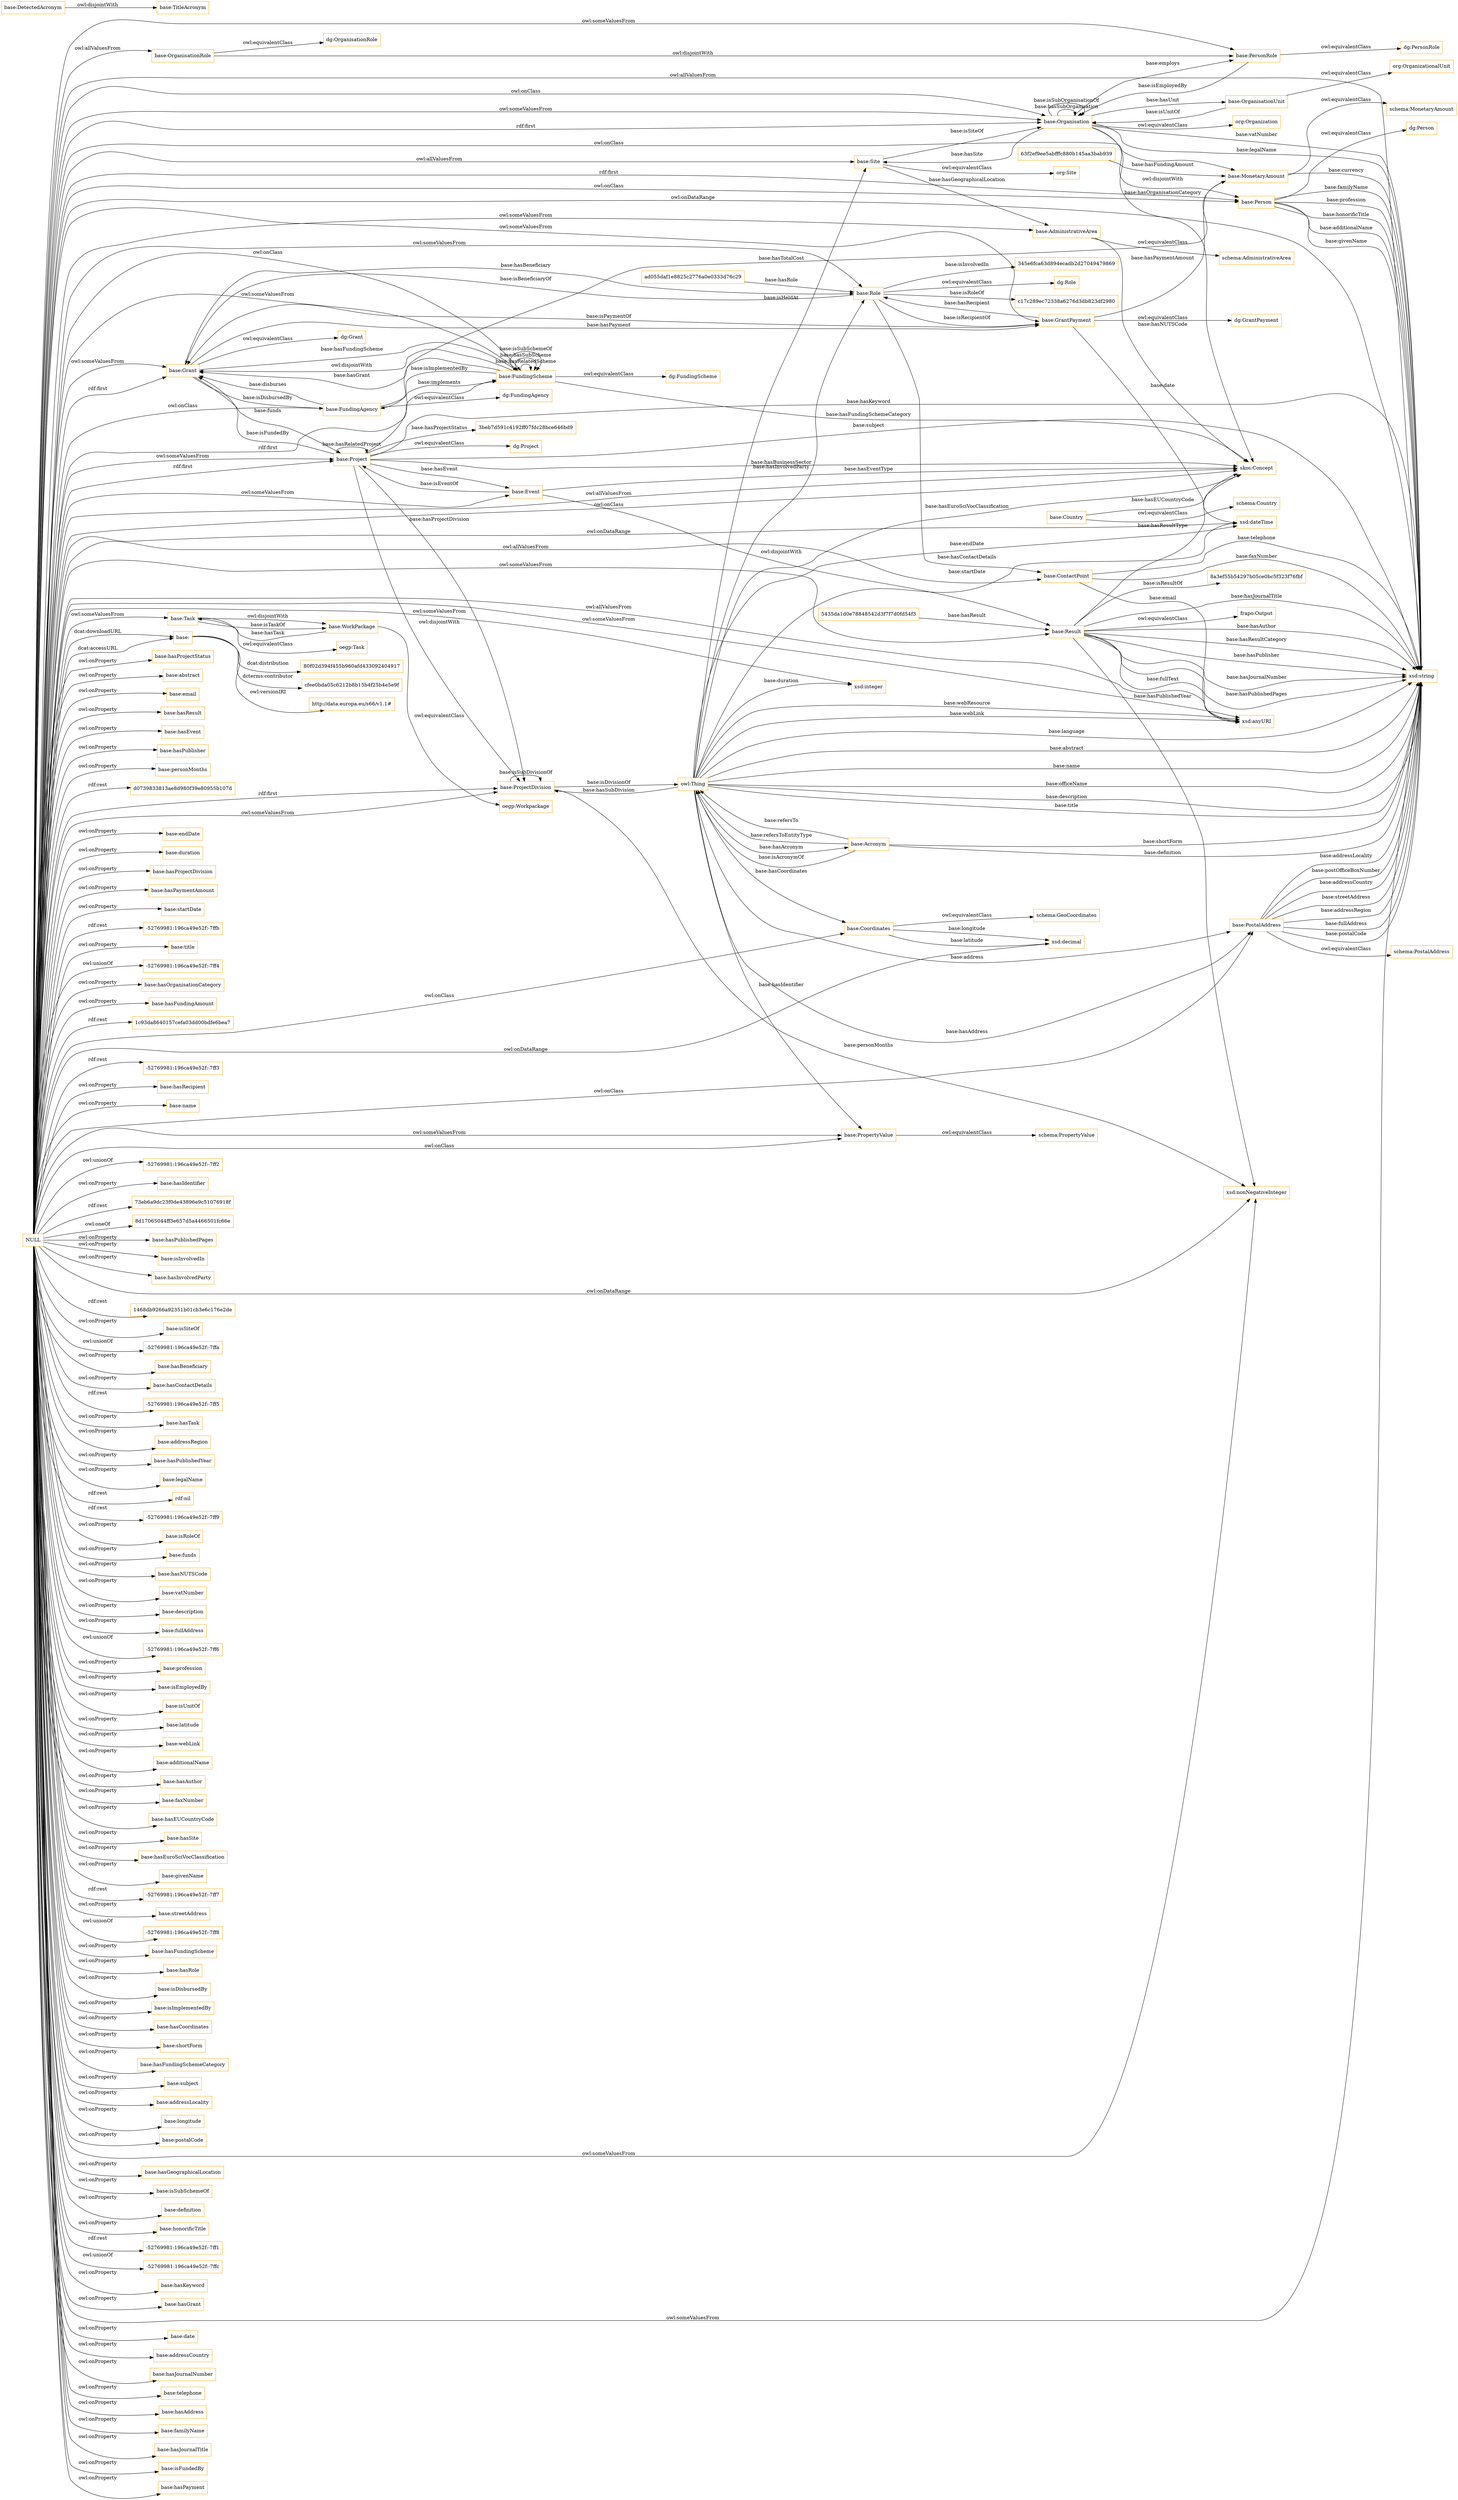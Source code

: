 digraph ar2dtool_diagram { 
rankdir=LR;
size="1501"
node [shape = rectangle, color="orange"]; "base:Grant" "base:Site" "base:AdministrativeArea" "base:Person" "schema:Country" "ad055daf1e8825c2776a0e0333d76c29" "base:FundingAgency" "schema:PropertyValue" "8a3ef55b54297b05ce0bc5f323f76fbf" "schema:MonetaryAmount" "schema:AdministrativeArea" "base:TitleAcronym" "base:Role" "345e6fca63d894ecadb2d27049479869" "5435da1d0e78848542d3f7f7d0fd54f3" "base:DetectedAcronym" "org:OrganizationalUnit" "dg:FundingAgency" "schema:PostalAddress" "base:GrantPayment" "base:Event" "dg:FundingScheme" "dg:Person" "63f2ef9ee5abfffc880b145aa3bab939" "org:Organization" "base:FundingScheme" "dg:Role" "base:Acronym" "base:Country" "c17c289ec72338a6276d3db823df2980" "base:Organisation" "base:ProjectDivision" "base:PropertyValue" "skos:Concept" "base:ContactPoint" "dg:Grant" "base:Coordinates" "dg:GrantPayment" "oegp:Workpackage" "org:Site" "dg:PersonRole" "base:OrganisationRole" "base:Task" "base:PostalAddress" "base:Result" "base:WorkPackage" "frapo:Output" "oegp:Task" "base:OrganisationUnit" "dg:Project" "dg:OrganisationRole" "base:PersonRole" "base:Project" "base:MonetaryAmount" "schema:GeoCoordinates" ; /*classes style*/
	"base:Site" -> "org:Site" [ label = "owl:equivalentClass" ];
	"base:Project" -> "dg:Project" [ label = "owl:equivalentClass" ];
	"base:Project" -> "base:ProjectDivision" [ label = "owl:disjointWith" ];
	"base:MonetaryAmount" -> "schema:MonetaryAmount" [ label = "owl:equivalentClass" ];
	"base:OrganisationRole" -> "base:PersonRole" [ label = "owl:disjointWith" ];
	"base:OrganisationRole" -> "dg:OrganisationRole" [ label = "owl:equivalentClass" ];
	"base:PropertyValue" -> "schema:PropertyValue" [ label = "owl:equivalentClass" ];
	"base:DetectedAcronym" -> "base:TitleAcronym" [ label = "owl:disjointWith" ];
	"base:Organisation" -> "org:Organization" [ label = "owl:equivalentClass" ];
	"base:Organisation" -> "base:Person" [ label = "owl:disjointWith" ];
	"base:Grant" -> "dg:Grant" [ label = "owl:equivalentClass" ];
	"base:AdministrativeArea" -> "schema:AdministrativeArea" [ label = "owl:equivalentClass" ];
	"base:WorkPackage" -> "oegp:Workpackage" [ label = "owl:equivalentClass" ];
	"base:" -> "http://data.europa.eu/s66/v1.1#" [ label = "owl:versionIRI" ];
	"base:" -> "80f02d394f455b960afd433092404917" [ label = "dcat:distribution" ];
	"base:" -> "cfee0bda05c6212b8b15b4f25b4e5e9f" [ label = "dcterms:contributor" ];
	"base:Country" -> "schema:Country" [ label = "owl:equivalentClass" ];
	"NULL" -> "base:hasProjectStatus" [ label = "owl:onProperty" ];
	"NULL" -> "base:MonetaryAmount" [ label = "owl:onClass" ];
	"NULL" -> "base:abstract" [ label = "owl:onProperty" ];
	"NULL" -> "base:email" [ label = "owl:onProperty" ];
	"NULL" -> "base:hasResult" [ label = "owl:onProperty" ];
	"NULL" -> "base:hasEvent" [ label = "owl:onProperty" ];
	"NULL" -> "base:hasPublisher" [ label = "owl:onProperty" ];
	"NULL" -> "base:personMonths" [ label = "owl:onProperty" ];
	"NULL" -> "d0739833813ae8d980f39e80955b107d" [ label = "rdf:rest" ];
	"NULL" -> "xsd:anyURI" [ label = "owl:someValuesFrom" ];
	"NULL" -> "base:endDate" [ label = "owl:onProperty" ];
	"NULL" -> "base:duration" [ label = "owl:onProperty" ];
	"NULL" -> "base:hasProjectDivision" [ label = "owl:onProperty" ];
	"NULL" -> "base:hasPaymentAmount" [ label = "owl:onProperty" ];
	"NULL" -> "base:startDate" [ label = "owl:onProperty" ];
	"NULL" -> "-52769981:196ca49e52f:-7ffb" [ label = "rdf:rest" ];
	"NULL" -> "base:title" [ label = "owl:onProperty" ];
	"NULL" -> "-52769981:196ca49e52f:-7ff4" [ label = "owl:unionOf" ];
	"NULL" -> "base:Person" [ label = "owl:onClass" ];
	"NULL" -> "base:hasOrganisationCategory" [ label = "owl:onProperty" ];
	"NULL" -> "base:hasFundingAmount" [ label = "owl:onProperty" ];
	"NULL" -> "base:FundingScheme" [ label = "owl:someValuesFrom" ];
	"NULL" -> "1c93da8640157cefa03dd00bdfe6bea7" [ label = "rdf:rest" ];
	"NULL" -> "xsd:nonNegativeInteger" [ label = "owl:someValuesFrom" ];
	"NULL" -> "-52769981:196ca49e52f:-7ff3" [ label = "rdf:rest" ];
	"NULL" -> "base:hasRecipient" [ label = "owl:onProperty" ];
	"NULL" -> "base:name" [ label = "owl:onProperty" ];
	"NULL" -> "xsd:string" [ label = "owl:allValuesFrom" ];
	"NULL" -> "-52769981:196ca49e52f:-7ff2" [ label = "owl:unionOf" ];
	"NULL" -> "base:hasIdentifier" [ label = "owl:onProperty" ];
	"NULL" -> "73eb6a9dc23f0de43896e9c51076918f" [ label = "rdf:rest" ];
	"NULL" -> "8d17065044ff3e657d5a4466501fc66e" [ label = "owl:oneOf" ];
	"NULL" -> "base:Person" [ label = "rdf:first" ];
	"NULL" -> "base:hasPublishedPages" [ label = "owl:onProperty" ];
	"NULL" -> "base:isInvolvedIn" [ label = "owl:onProperty" ];
	"NULL" -> "base:hasInvolvedParty" [ label = "owl:onProperty" ];
	"NULL" -> "base:PropertyValue" [ label = "owl:someValuesFrom" ];
	"NULL" -> "xsd:dateTime" [ label = "owl:onDataRange" ];
	"NULL" -> "1468db9266a92351b01cb3e6c176e2de" [ label = "rdf:rest" ];
	"NULL" -> "base:Coordinates" [ label = "owl:onClass" ];
	"NULL" -> "base:FundingScheme" [ label = "rdf:first" ];
	"NULL" -> "base:Project" [ label = "owl:someValuesFrom" ];
	"NULL" -> "base:ContactPoint" [ label = "owl:allValuesFrom" ];
	"NULL" -> "base:isSiteOf" [ label = "owl:onProperty" ];
	"NULL" -> "-52769981:196ca49e52f:-7ffa" [ label = "owl:unionOf" ];
	"NULL" -> "base:hasBeneficiary" [ label = "owl:onProperty" ];
	"NULL" -> "skos:Concept" [ label = "owl:allValuesFrom" ];
	"NULL" -> "base:FundingAgency" [ label = "owl:onClass" ];
	"NULL" -> "base:hasContactDetails" [ label = "owl:onProperty" ];
	"NULL" -> "-52769981:196ca49e52f:-7ff5" [ label = "rdf:rest" ];
	"NULL" -> "base:hasTask" [ label = "owl:onProperty" ];
	"NULL" -> "base:addressRegion" [ label = "owl:onProperty" ];
	"NULL" -> "base:hasPublishedYear" [ label = "owl:onProperty" ];
	"NULL" -> "base:legalName" [ label = "owl:onProperty" ];
	"NULL" -> "base:Result" [ label = "owl:someValuesFrom" ];
	"NULL" -> "rdf:nil" [ label = "rdf:rest" ];
	"NULL" -> "base:ProjectDivision" [ label = "owl:someValuesFrom" ];
	"NULL" -> "-52769981:196ca49e52f:-7ff9" [ label = "rdf:rest" ];
	"NULL" -> "base:isRoleOf" [ label = "owl:onProperty" ];
	"NULL" -> "base:funds" [ label = "owl:onProperty" ];
	"NULL" -> "base:hasNUTSCode" [ label = "owl:onProperty" ];
	"NULL" -> "base:ProjectDivision" [ label = "rdf:first" ];
	"NULL" -> "base:Grant" [ label = "owl:someValuesFrom" ];
	"NULL" -> "base:GrantPayment" [ label = "owl:someValuesFrom" ];
	"NULL" -> "base:vatNumber" [ label = "owl:onProperty" ];
	"NULL" -> "base:Role" [ label = "owl:someValuesFrom" ];
	"NULL" -> "base:description" [ label = "owl:onProperty" ];
	"NULL" -> "base:fullAddress" [ label = "owl:onProperty" ];
	"NULL" -> "-52769981:196ca49e52f:-7ff6" [ label = "owl:unionOf" ];
	"NULL" -> "base:profession" [ label = "owl:onProperty" ];
	"NULL" -> "base:isEmployedBy" [ label = "owl:onProperty" ];
	"NULL" -> "base:PostalAddress" [ label = "owl:onClass" ];
	"NULL" -> "base:Project" [ label = "rdf:first" ];
	"NULL" -> "base:Site" [ label = "owl:allValuesFrom" ];
	"NULL" -> "base:FundingScheme" [ label = "owl:onClass" ];
	"NULL" -> "base:isUnitOf" [ label = "owl:onProperty" ];
	"NULL" -> "base:latitude" [ label = "owl:onProperty" ];
	"NULL" -> "base:webLink" [ label = "owl:onProperty" ];
	"NULL" -> "base:additionalName" [ label = "owl:onProperty" ];
	"NULL" -> "base:PropertyValue" [ label = "owl:onClass" ];
	"NULL" -> "base:hasAuthor" [ label = "owl:onProperty" ];
	"NULL" -> "base:faxNumber" [ label = "owl:onProperty" ];
	"NULL" -> "base:Organisation" [ label = "rdf:first" ];
	"NULL" -> "base:hasEUCountryCode" [ label = "owl:onProperty" ];
	"NULL" -> "base:hasSite" [ label = "owl:onProperty" ];
	"NULL" -> "base:hasEuroSciVocClassification" [ label = "owl:onProperty" ];
	"NULL" -> "base:givenName" [ label = "owl:onProperty" ];
	"NULL" -> "xsd:string" [ label = "owl:onDataRange" ];
	"NULL" -> "-52769981:196ca49e52f:-7ff7" [ label = "rdf:rest" ];
	"NULL" -> "base:streetAddress" [ label = "owl:onProperty" ];
	"NULL" -> "-52769981:196ca49e52f:-7ff8" [ label = "owl:unionOf" ];
	"NULL" -> "base:hasFundingScheme" [ label = "owl:onProperty" ];
	"NULL" -> "xsd:anyURI" [ label = "owl:allValuesFrom" ];
	"NULL" -> "base:hasRole" [ label = "owl:onProperty" ];
	"NULL" -> "base:isDisbursedBy" [ label = "owl:onProperty" ];
	"NULL" -> "base:isImplementedBy" [ label = "owl:onProperty" ];
	"NULL" -> "skos:Concept" [ label = "owl:onClass" ];
	"NULL" -> "base:hasCoordinates" [ label = "owl:onProperty" ];
	"NULL" -> "base:shortForm" [ label = "owl:onProperty" ];
	"NULL" -> "base:hasFundingSchemeCategory" [ label = "owl:onProperty" ];
	"NULL" -> "base:subject" [ label = "owl:onProperty" ];
	"NULL" -> "base:addressLocality" [ label = "owl:onProperty" ];
	"NULL" -> "xsd:nonNegativeInteger" [ label = "owl:onDataRange" ];
	"NULL" -> "base:longitude" [ label = "owl:onProperty" ];
	"NULL" -> "base:postalCode" [ label = "owl:onProperty" ];
	"NULL" -> "xsd:integer" [ label = "owl:someValuesFrom" ];
	"NULL" -> "base:hasGeographicalLocation" [ label = "owl:onProperty" ];
	"NULL" -> "base:isSubSchemeOf" [ label = "owl:onProperty" ];
	"NULL" -> "base:definition" [ label = "owl:onProperty" ];
	"NULL" -> "base:honorificTitle" [ label = "owl:onProperty" ];
	"NULL" -> "-52769981:196ca49e52f:-7ff1" [ label = "rdf:rest" ];
	"NULL" -> "-52769981:196ca49e52f:-7ffc" [ label = "owl:unionOf" ];
	"NULL" -> "base:Grant" [ label = "rdf:first" ];
	"NULL" -> "base:hasKeyword" [ label = "owl:onProperty" ];
	"NULL" -> "base:" [ label = "dcat:downloadURL" ];
	"NULL" -> "base:hasGrant" [ label = "owl:onProperty" ];
	"NULL" -> "xsd:decimal" [ label = "owl:onDataRange" ];
	"NULL" -> "base:Event" [ label = "owl:someValuesFrom" ];
	"NULL" -> "base:date" [ label = "owl:onProperty" ];
	"NULL" -> "base:addressCountry" [ label = "owl:onProperty" ];
	"NULL" -> "base:" [ label = "dcat:accessURL" ];
	"NULL" -> "base:Task" [ label = "owl:someValuesFrom" ];
	"NULL" -> "base:PersonRole" [ label = "owl:someValuesFrom" ];
	"NULL" -> "base:hasJournalNumber" [ label = "owl:onProperty" ];
	"NULL" -> "base:AdministrativeArea" [ label = "owl:someValuesFrom" ];
	"NULL" -> "base:telephone" [ label = "owl:onProperty" ];
	"NULL" -> "base:Organisation" [ label = "owl:onClass" ];
	"NULL" -> "base:hasAddress" [ label = "owl:onProperty" ];
	"NULL" -> "base:familyName" [ label = "owl:onProperty" ];
	"NULL" -> "base:hasJournalTitle" [ label = "owl:onProperty" ];
	"NULL" -> "base:Organisation" [ label = "owl:someValuesFrom" ];
	"NULL" -> "base:OrganisationRole" [ label = "owl:allValuesFrom" ];
	"NULL" -> "xsd:string" [ label = "owl:someValuesFrom" ];
	"NULL" -> "base:isFundedBy" [ label = "owl:onProperty" ];
	"NULL" -> "base:hasPayment" [ label = "owl:onProperty" ];
	"base:OrganisationUnit" -> "org:OrganizationalUnit" [ label = "owl:equivalentClass" ];
	"base:Role" -> "dg:Role" [ label = "owl:equivalentClass" ];
	"base:Person" -> "dg:Person" [ label = "owl:equivalentClass" ];
	"base:Coordinates" -> "schema:GeoCoordinates" [ label = "owl:equivalentClass" ];
	"base:FundingAgency" -> "dg:FundingAgency" [ label = "owl:equivalentClass" ];
	"base:PostalAddress" -> "schema:PostalAddress" [ label = "owl:equivalentClass" ];
	"base:GrantPayment" -> "dg:GrantPayment" [ label = "owl:equivalentClass" ];
	"base:Event" -> "base:Result" [ label = "owl:disjointWith" ];
	"base:PersonRole" -> "dg:PersonRole" [ label = "owl:equivalentClass" ];
	"base:Result" -> "frapo:Output" [ label = "owl:equivalentClass" ];
	"base:Task" -> "base:WorkPackage" [ label = "owl:disjointWith" ];
	"base:Task" -> "oegp:Task" [ label = "owl:equivalentClass" ];
	"base:FundingScheme" -> "base:Grant" [ label = "owl:disjointWith" ];
	"base:FundingScheme" -> "dg:FundingScheme" [ label = "owl:equivalentClass" ];
	"base:GrantPayment" -> "base:Grant" [ label = "base:isPaymentOf" ];
	"base:Result" -> "xsd:string" [ label = "base:hasJournalNumber" ];
	"base:ProjectDivision" -> "owl:Thing" [ label = "base:isDivisionOf" ];
	"base:GrantPayment" -> "base:Role" [ label = "base:hasRecipient" ];
	"owl:Thing" -> "base:Acronym" [ label = "base:hasAcronym" ];
	"owl:Thing" -> "base:PropertyValue" [ label = "base:hasIdentifier" ];
	"base:Acronym" -> "owl:Thing" [ label = "base:isAcronymOf" ];
	"base:Result" -> "skos:Concept" [ label = "base:hasResultType" ];
	"base:Coordinates" -> "xsd:decimal" [ label = "base:longitude" ];
	"base:PostalAddress" -> "xsd:string" [ label = "base:addressCountry" ];
	"base:ContactPoint" -> "xsd:string" [ label = "base:faxNumber" ];
	"base:Acronym" -> "xsd:string" [ label = "base:shortForm" ];
	"base:Person" -> "xsd:string" [ label = "base:profession" ];
	"owl:Thing" -> "xsd:string" [ label = "base:language" ];
	"base:Project" -> "base:Grant" [ label = "base:isFundedBy" ];
	"base:Role" -> "base:ContactPoint" [ label = "base:hasContactDetails" ];
	"base:Person" -> "xsd:string" [ label = "base:honorificTitle" ];
	"base:Acronym" -> "xsd:string" [ label = "base:definition" ];
	"base:FundingScheme" -> "base:Grant" [ label = "base:hasGrant" ];
	"base:GrantPayment" -> "xsd:dateTime" [ label = "base:date" ];
	"base:Organisation" -> "base:Organisation" [ label = "base:hasSubOrganisation" ];
	"owl:Thing" -> "base:ProjectDivision" [ label = "base:hasSubDivision" ];
	"base:Role" -> "base:Grant" [ label = "base:isBeneficiaryOf" ];
	"base:Role" -> "c17c289ec72338a6276d3db823df2980" [ label = "base:isRoleOf" ];
	"owl:Thing" -> "xsd:anyURI" [ label = "base:webResource" ];
	"base:Site" -> "base:Organisation" [ label = "base:isSiteOf" ];
	"base:Acronym" -> "owl:Thing" [ label = "base:refersTo" ];
	"base:AdministrativeArea" -> "skos:Concept" [ label = "base:hasNUTSCode" ];
	"owl:Thing" -> "xsd:string" [ label = "base:abstract" ];
	"base:Role" -> "base:GrantPayment" [ label = "base:isRecipientOf" ];
	"base:Task" -> "base:WorkPackage" [ label = "base:isTaskOf" ];
	"owl:Thing" -> "base:Coordinates" [ label = "base:hasCoordinates" ];
	"owl:Thing" -> "base:PostalAddress" [ label = "base:hasAddress" ];
	"owl:Thing" -> "xsd:string" [ label = "base:name" ];
	"base:ProjectDivision" -> "base:ProjectDivision" [ label = "base:isSubDivisionOf" ];
	"owl:Thing" -> "skos:Concept" [ label = "base:hasEuroSciVocClassification" ];
	"base:ContactPoint" -> "xsd:anyURI" [ label = "base:email" ];
	"base:Acronym" -> "owl:Thing" [ label = "base:refersToEntityType" ];
	"base:Person" -> "xsd:string" [ label = "base:additionalName" ];
	"base:PostalAddress" -> "xsd:string" [ label = "base:streetAddress" ];
	"base:MonetaryAmount" -> "xsd:string" [ label = "base:currency" ];
	"base:Coordinates" -> "xsd:decimal" [ label = "base:latitude" ];
	"base:Project" -> "base:MonetaryAmount" [ label = "base:hasTotalCost" ];
	"base:Project" -> "xsd:string" [ label = "base:hasKeyword" ];
	"base:PostalAddress" -> "xsd:string" [ label = "base:addressRegion" ];
	"base:Event" -> "skos:Concept" [ label = "base:hasEventType" ];
	"owl:Thing" -> "base:Site" [ label = "base:isHeldAt" ];
	"base:Person" -> "xsd:string" [ label = "base:givenName" ];
	"owl:Thing" -> "xsd:dateTime" [ label = "base:endDate" ];
	"owl:Thing" -> "xsd:anyURI" [ label = "base:webLink" ];
	"base:PostalAddress" -> "xsd:string" [ label = "base:fullAddress" ];
	"base:Result" -> "xsd:string" [ label = "base:hasPublishedPages" ];
	"owl:Thing" -> "xsd:dateTime" [ label = "base:startDate" ];
	"base:PostalAddress" -> "xsd:string" [ label = "base:postalCode" ];
	"base:Person" -> "xsd:string" [ label = "base:familyName" ];
	"base:Role" -> "345e6fca63d894ecadb2d27049479869" [ label = "base:isInvolvedIn" ];
	"63f2ef9ee5abfffc880b145aa3bab939" -> "base:MonetaryAmount" [ label = "base:hasFundingAmount" ];
	"owl:Thing" -> "xsd:string" [ label = "base:officeName" ];
	"base:FundingScheme" -> "skos:Concept" [ label = "base:hasFundingSchemeCategory" ];
	"base:Result" -> "8a3ef55b54297b05ce0bc5f323f76fbf" [ label = "base:isResultOf" ];
	"owl:Thing" -> "base:Role" [ label = "base:hasInvolvedParty" ];
	"base:OrganisationUnit" -> "base:Organisation" [ label = "base:isUnitOf" ];
	"base:Project" -> "skos:Concept" [ label = "base:hasBusinessSector" ];
	"base:Organisation" -> "xsd:string" [ label = "base:legalName" ];
	"base:Project" -> "base:Event" [ label = "base:hasEvent" ];
	"base:FundingScheme" -> "base:FundingAgency" [ label = "base:isImplementedBy" ];
	"base:GrantPayment" -> "base:MonetaryAmount" [ label = "base:hasPaymentAmount" ];
	"base:FundingScheme" -> "base:FundingScheme" [ label = "base:hasRelatedScheme" ];
	"base:Site" -> "base:AdministrativeArea" [ label = "base:hasGeographicalLocation" ];
	"base:Result" -> "xsd:anyURI" [ label = "base:fullText" ];
	"base:Grant" -> "base:Role" [ label = "base:hasBeneficiary" ];
	"base:PostalAddress" -> "xsd:string" [ label = "base:addressLocality" ];
	"base:Country" -> "skos:Concept" [ label = "base:hasEUCountryCode" ];
	"base:Project" -> "3beb7d591c4192ff07fdc28bce646bd9" [ label = "base:hasProjectStatus" ];
	"base:Grant" -> "base:FundingScheme" [ label = "base:hasFundingScheme" ];
	"base:FundingScheme" -> "base:FundingScheme" [ label = "base:hasSubScheme" ];
	"base:ProjectDivision" -> "xsd:nonNegativeInteger" [ label = "base:personMonths" ];
	"owl:Thing" -> "base:PostalAddress" [ label = "base:address" ];
	"base:Organisation" -> "base:Site" [ label = "base:hasSite" ];
	"base:Project" -> "base:Project" [ label = "base:hasRelatedProject" ];
	"base:Event" -> "base:Project" [ label = "base:isEventOf" ];
	"base:Organisation" -> "base:Organisation" [ label = "base:isSubOrganisationOf" ];
	"base:PostalAddress" -> "xsd:string" [ label = "base:postOfficeBoxNumber" ];
	"base:Grant" -> "base:FundingAgency" [ label = "base:isDisbursedBy" ];
	"base:Result" -> "xsd:string" [ label = "base:hasJournalTitle" ];
	"base:FundingAgency" -> "base:Grant" [ label = "base:disburses" ];
	"base:Result" -> "xsd:nonNegativeInteger" [ label = "base:hasPublishedYear" ];
	"base:Grant" -> "base:Project" [ label = "base:funds" ];
	"owl:Thing" -> "xsd:integer" [ label = "base:duration" ];
	"ad055daf1e8825c2776a0e0333d76c29" -> "base:Role" [ label = "base:hasRole" ];
	"base:FundingScheme" -> "base:FundingScheme" [ label = "base:isSubSchemeOf" ];
	"base:Grant" -> "base:GrantPayment" [ label = "base:hasPayment" ];
	"5435da1d0e78848542d3f7f7d0fd54f3" -> "base:Result" [ label = "base:hasResult" ];
	"base:Result" -> "xsd:string" [ label = "base:hasAuthor" ];
	"base:Result" -> "xsd:string" [ label = "base:hasResultCategory" ];
	"base:Organisation" -> "base:OrganisationUnit" [ label = "base:hasUnit" ];
	"base:Organisation" -> "base:PersonRole" [ label = "base:employs" ];
	"base:WorkPackage" -> "base:Task" [ label = "base:hasTask" ];
	"owl:Thing" -> "xsd:string" [ label = "base:description" ];
	"base:Organisation" -> "skos:Concept" [ label = "base:hasOrganisationCategory" ];
	"base:Project" -> "base:ProjectDivision" [ label = "base:hasProjectDivision" ];
	"base:ContactPoint" -> "xsd:string" [ label = "base:telephone" ];
	"base:Result" -> "xsd:string" [ label = "base:hasPublisher" ];
	"base:Project" -> "xsd:string" [ label = "base:subject" ];
	"owl:Thing" -> "xsd:string" [ label = "base:title" ];
	"base:PersonRole" -> "base:Organisation" [ label = "base:isEmployedBy" ];
	"base:FundingAgency" -> "base:FundingScheme" [ label = "base:implements" ];
	"base:Organisation" -> "xsd:string" [ label = "base:vatNumber" ];

}
